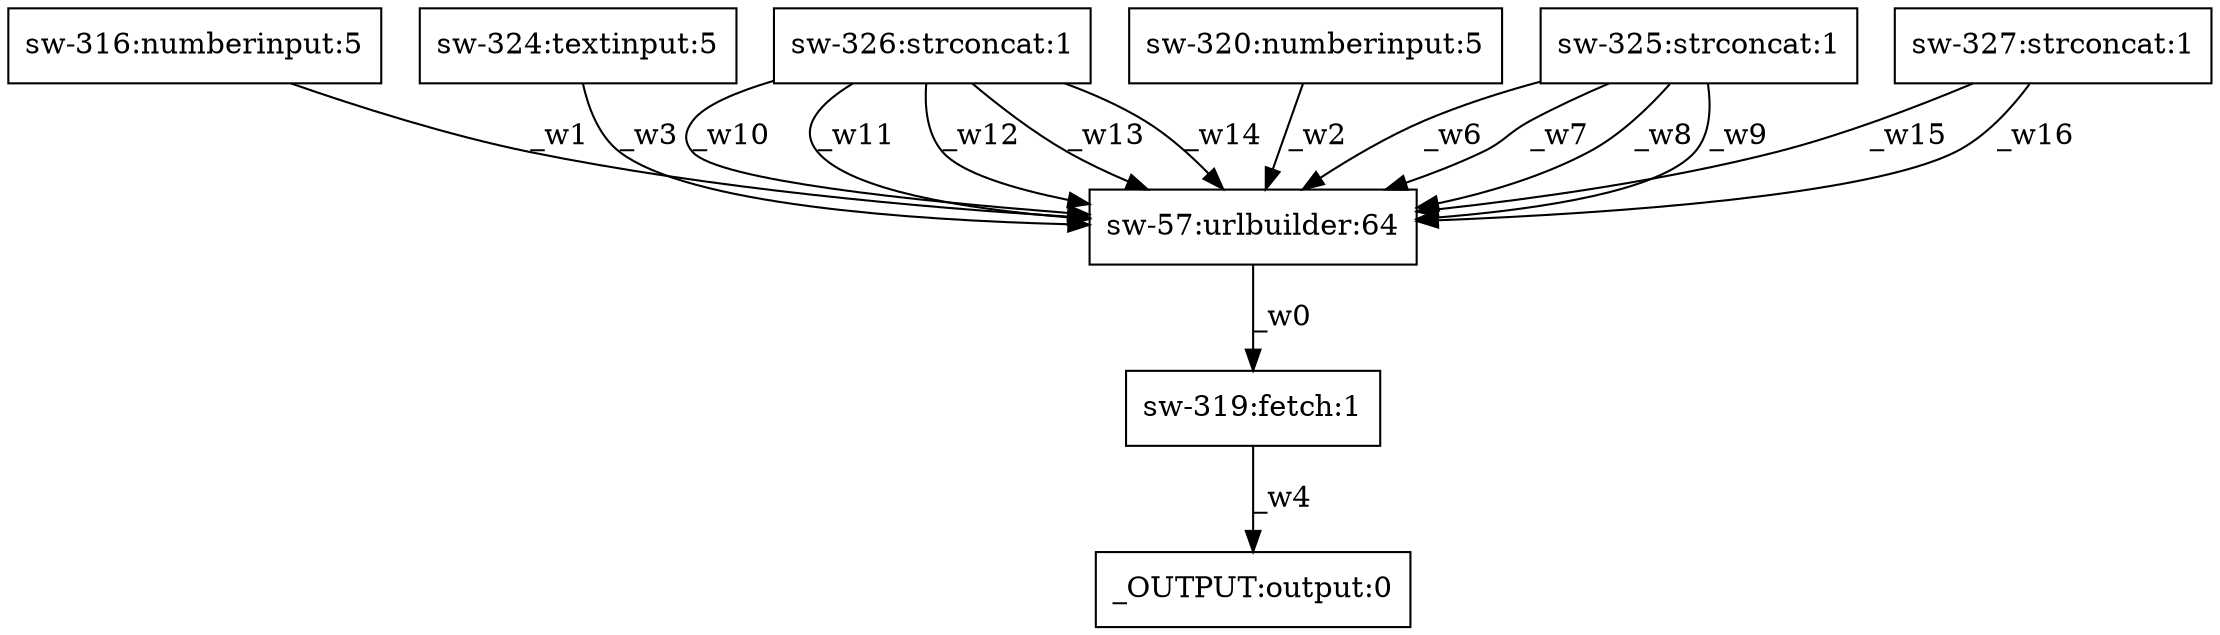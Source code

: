 digraph test1 { node [shape=box] "sw-57" [label="sw-57:urlbuilder:64"];"_OUTPUT" [label="_OUTPUT:output:0"];"sw-316" [label="sw-316:numberinput:5"];"sw-324" [label="sw-324:textinput:5"];"sw-319" [label="sw-319:fetch:1"];"sw-326" [label="sw-326:strconcat:1"];"sw-320" [label="sw-320:numberinput:5"];"sw-325" [label="sw-325:strconcat:1"];"sw-327" [label="sw-327:strconcat:1"];"sw-57" -> "sw-319" [label="_w0"];"sw-316" -> "sw-57" [label="_w1"];"sw-320" -> "sw-57" [label="_w2"];"sw-324" -> "sw-57" [label="_w3"];"sw-319" -> "_OUTPUT" [label="_w4"];"sw-325" -> "sw-57" [label="_w6"];"sw-325" -> "sw-57" [label="_w7"];"sw-325" -> "sw-57" [label="_w8"];"sw-325" -> "sw-57" [label="_w9"];"sw-326" -> "sw-57" [label="_w10"];"sw-326" -> "sw-57" [label="_w11"];"sw-326" -> "sw-57" [label="_w12"];"sw-326" -> "sw-57" [label="_w13"];"sw-326" -> "sw-57" [label="_w14"];"sw-327" -> "sw-57" [label="_w15"];"sw-327" -> "sw-57" [label="_w16"];}
